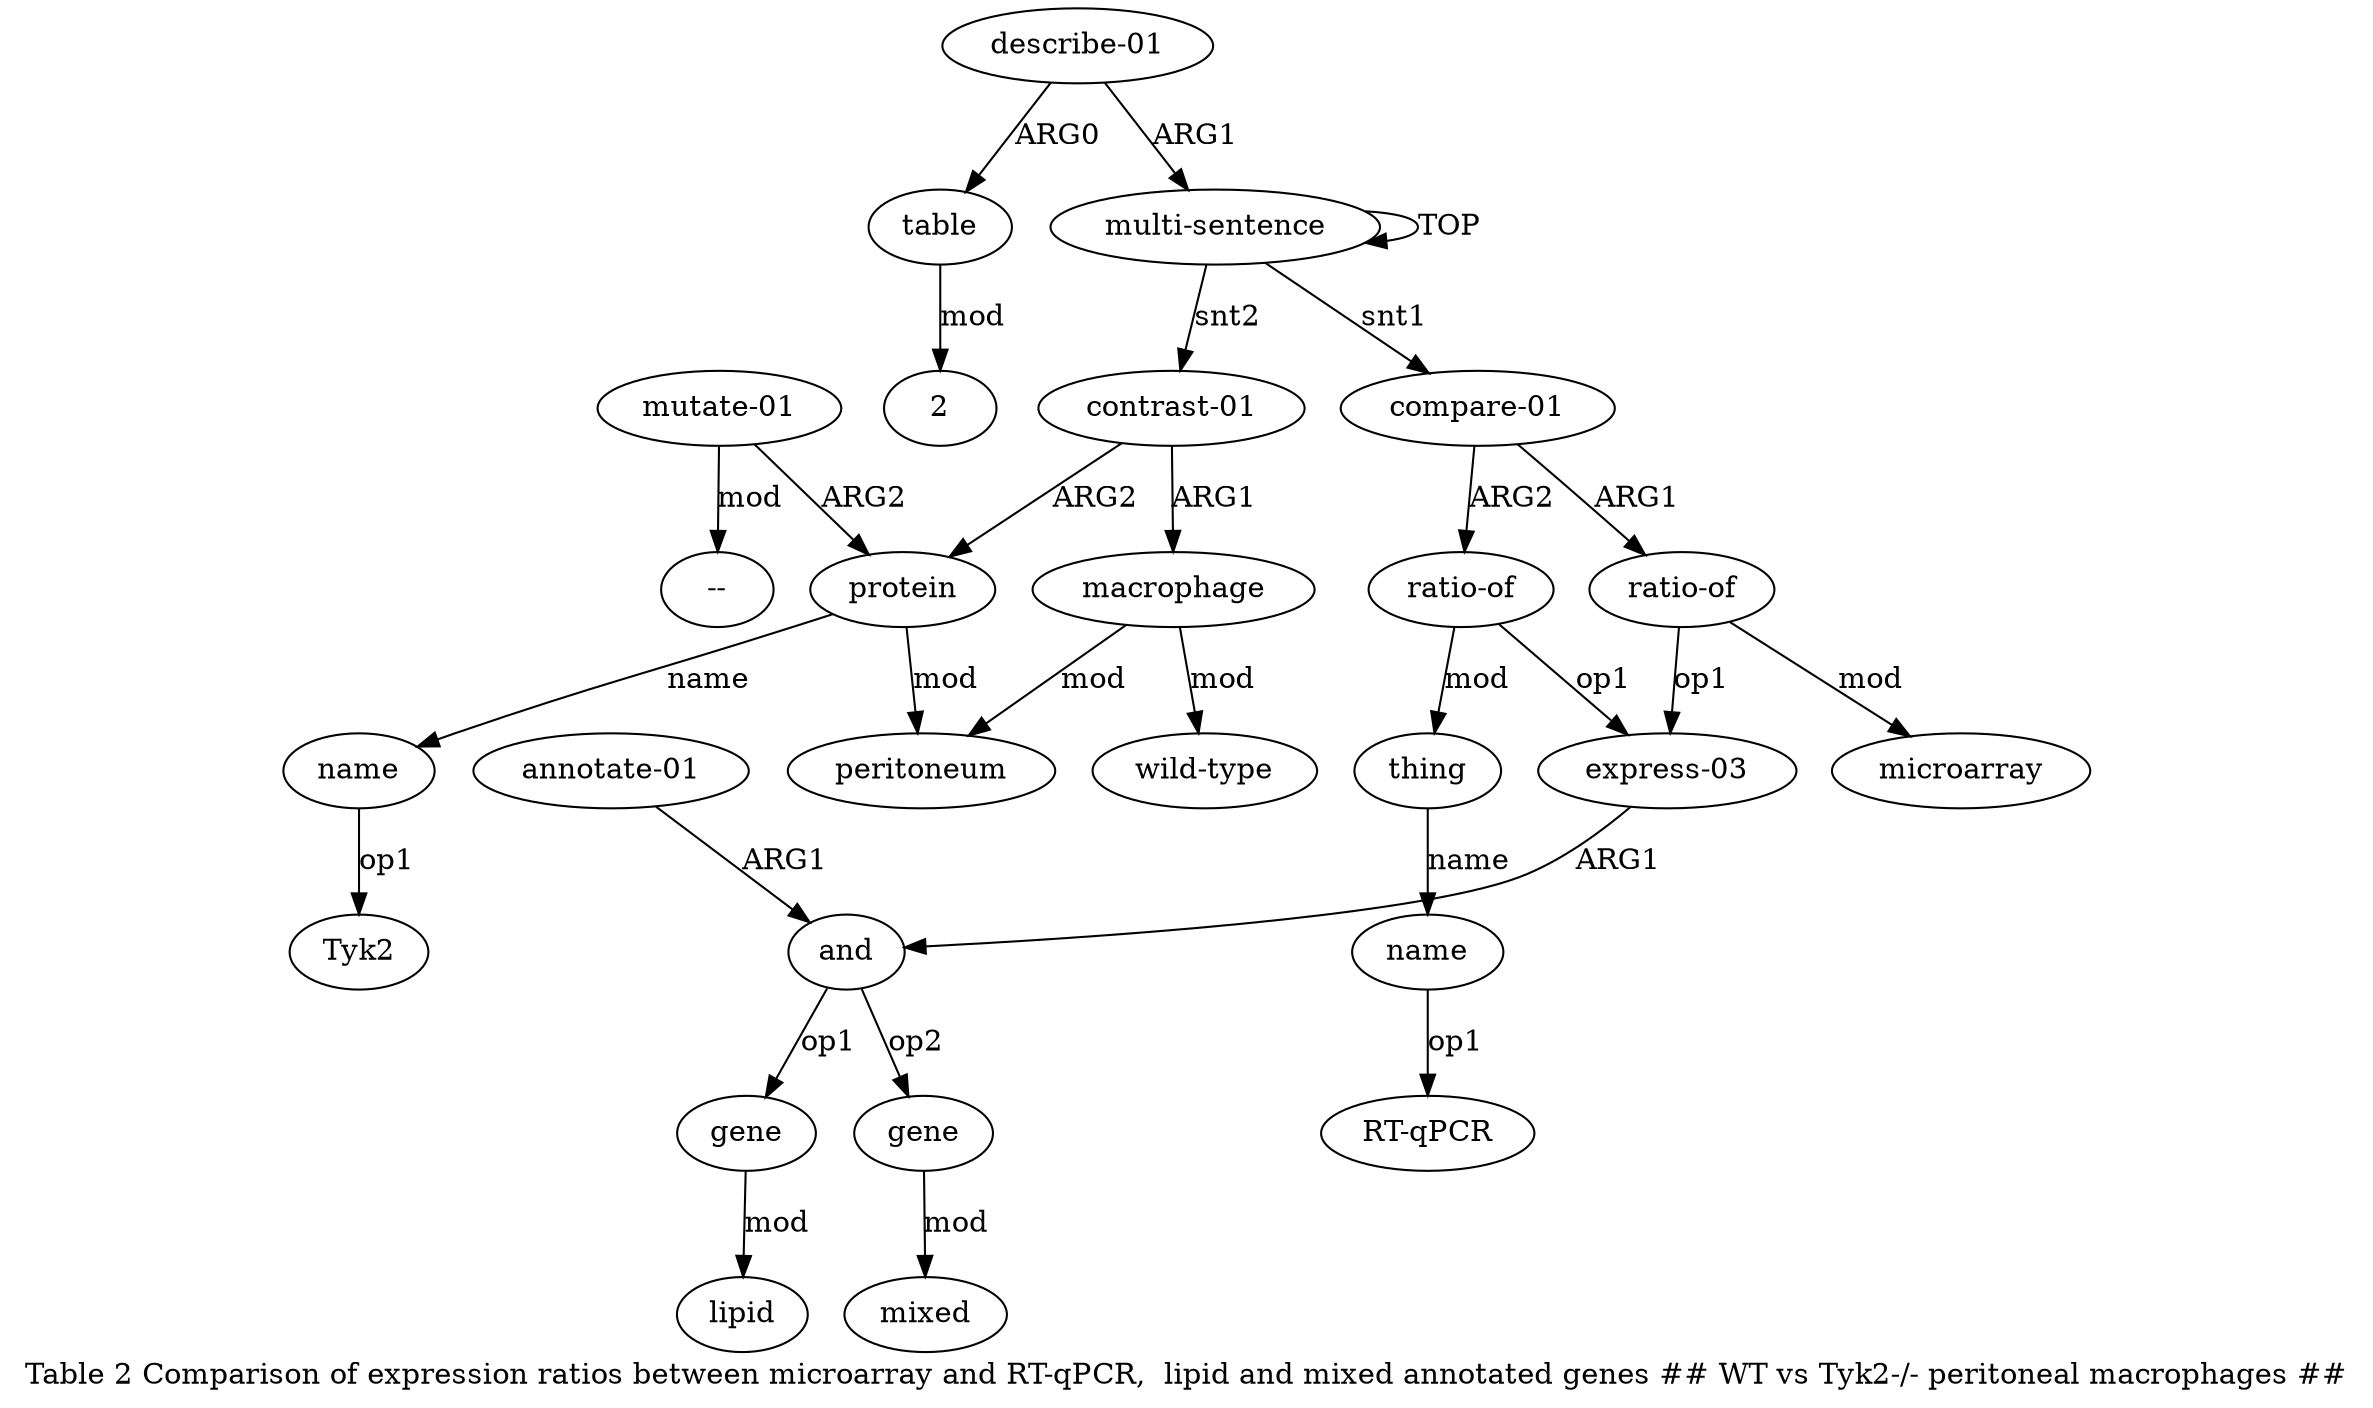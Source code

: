 digraph  {
	graph [label="Table 2 Comparison of expression ratios between microarray and RT-qPCR,  lipid and mixed annotated genes ## WT vs Tyk2-/- peritoneal \
macrophages ##"];
	node [label="\N"];
	a20	 [color=black,
		gold_ind=20,
		gold_label="mutate-01",
		label="mutate-01",
		test_ind=20,
		test_label="mutate-01"];
	"a20 --"	 [color=black,
		gold_ind=-1,
		gold_label="--",
		label="--",
		test_ind=-1,
		test_label="--"];
	a20 -> "a20 --" [key=0,
	color=black,
	gold_label=mod,
	label=mod,
	test_label=mod];
a18 [color=black,
	gold_ind=18,
	gold_label=protein,
	label=protein,
	test_ind=18,
	test_label=protein];
a20 -> a18 [key=0,
color=black,
gold_label=ARG2,
label=ARG2,
test_label=ARG2];
a21 [color=black,
gold_ind=21,
gold_label="describe-01",
label="describe-01",
test_ind=21,
test_label="describe-01"];
a22 [color=black,
gold_ind=22,
gold_label=table,
label=table,
test_ind=22,
test_label=table];
a21 -> a22 [key=0,
color=black,
gold_label=ARG0,
label=ARG0,
test_label=ARG0];
a0 [color=black,
gold_ind=0,
gold_label="multi-sentence",
label="multi-sentence",
test_ind=0,
test_label="multi-sentence"];
a21 -> a0 [key=0,
color=black,
gold_label=ARG1,
label=ARG1,
test_label=ARG1];
"a22 2" [color=black,
gold_ind=-1,
gold_label=2,
label=2,
test_ind=-1,
test_label=2];
a22 -> "a22 2" [key=0,
color=black,
gold_label=mod,
label=mod,
test_label=mod];
a15 [color=black,
gold_ind=15,
gold_label=macrophage,
label=macrophage,
test_ind=15,
test_label=macrophage];
a17 [color=black,
gold_ind=17,
gold_label=peritoneum,
label=peritoneum,
test_ind=17,
test_label=peritoneum];
a15 -> a17 [key=0,
color=black,
gold_label=mod,
label=mod,
test_label=mod];
a16 [color=black,
gold_ind=16,
gold_label="wild-type",
label="wild-type",
test_ind=16,
test_label="wild-type"];
a15 -> a16 [key=0,
color=black,
gold_label=mod,
label=mod,
test_label=mod];
a14 [color=black,
gold_ind=14,
gold_label="contrast-01",
label="contrast-01",
test_ind=14,
test_label="contrast-01"];
a14 -> a15 [key=0,
color=black,
gold_label=ARG1,
label=ARG1,
test_label=ARG1];
a14 -> a18 [key=0,
color=black,
gold_label=ARG2,
label=ARG2,
test_label=ARG2];
a11 [color=black,
gold_ind=11,
gold_label="ratio-of",
label="ratio-of",
test_ind=11,
test_label="ratio-of"];
a12 [color=black,
gold_ind=12,
gold_label=thing,
label=thing,
test_ind=12,
test_label=thing];
a11 -> a12 [key=0,
color=black,
gold_label=mod,
label=mod,
test_label=mod];
a3 [color=black,
gold_ind=3,
gold_label="express-03",
label="express-03",
test_ind=3,
test_label="express-03"];
a11 -> a3 [key=0,
color=black,
gold_label=op1,
label=op1,
test_label=op1];
a10 [color=black,
gold_ind=10,
gold_label=microarray,
label=microarray,
test_ind=10,
test_label=microarray];
a13 [color=black,
gold_ind=13,
gold_label=name,
label=name,
test_ind=13,
test_label=name];
"a13 RT-qPCR" [color=black,
gold_ind=-1,
gold_label="RT-qPCR",
label="RT-qPCR",
test_ind=-1,
test_label="RT-qPCR"];
a13 -> "a13 RT-qPCR" [key=0,
color=black,
gold_label=op1,
label=op1,
test_label=op1];
a12 -> a13 [key=0,
color=black,
gold_label=name,
label=name,
test_label=name];
a19 [color=black,
gold_ind=19,
gold_label=name,
label=name,
test_ind=19,
test_label=name];
"a19 Tyk2" [color=black,
gold_ind=-1,
gold_label=Tyk2,
label=Tyk2,
test_ind=-1,
test_label=Tyk2];
a19 -> "a19 Tyk2" [key=0,
color=black,
gold_label=op1,
label=op1,
test_label=op1];
a18 -> a17 [key=0,
color=black,
gold_label=mod,
label=mod,
test_label=mod];
a18 -> a19 [key=0,
color=black,
gold_label=name,
label=name,
test_label=name];
a1 [color=black,
gold_ind=1,
gold_label="compare-01",
label="compare-01",
test_ind=1,
test_label="compare-01"];
a1 -> a11 [key=0,
color=black,
gold_label=ARG2,
label=ARG2,
test_label=ARG2];
a2 [color=black,
gold_ind=2,
gold_label="ratio-of",
label="ratio-of",
test_ind=2,
test_label="ratio-of"];
a1 -> a2 [key=0,
color=black,
gold_label=ARG1,
label=ARG1,
test_label=ARG1];
a0 -> a14 [key=0,
color=black,
gold_label=snt2,
label=snt2,
test_label=snt2];
a0 -> a1 [key=0,
color=black,
gold_label=snt1,
label=snt1,
test_label=snt1];
a0 -> a0 [key=0,
color=black,
gold_label=TOP,
label=TOP,
test_label=TOP];
a4 [color=black,
gold_ind=4,
gold_label=and,
label=and,
test_ind=4,
test_label=and];
a3 -> a4 [key=0,
color=black,
gold_label=ARG1,
label=ARG1,
test_label=ARG1];
a2 -> a10 [key=0,
color=black,
gold_label=mod,
label=mod,
test_label=mod];
a2 -> a3 [key=0,
color=black,
gold_label=op1,
label=op1,
test_label=op1];
a5 [color=black,
gold_ind=5,
gold_label=gene,
label=gene,
test_ind=5,
test_label=gene];
a6 [color=black,
gold_ind=6,
gold_label=lipid,
label=lipid,
test_ind=6,
test_label=lipid];
a5 -> a6 [key=0,
color=black,
gold_label=mod,
label=mod,
test_label=mod];
a4 -> a5 [key=0,
color=black,
gold_label=op1,
label=op1,
test_label=op1];
a7 [color=black,
gold_ind=7,
gold_label=gene,
label=gene,
test_ind=7,
test_label=gene];
a4 -> a7 [key=0,
color=black,
gold_label=op2,
label=op2,
test_label=op2];
a8 [color=black,
gold_ind=8,
gold_label=mixed,
label=mixed,
test_ind=8,
test_label=mixed];
a7 -> a8 [key=0,
color=black,
gold_label=mod,
label=mod,
test_label=mod];
a9 [color=black,
gold_ind=9,
gold_label="annotate-01",
label="annotate-01",
test_ind=9,
test_label="annotate-01"];
a9 -> a4 [key=0,
color=black,
gold_label=ARG1,
label=ARG1,
test_label=ARG1];
}
